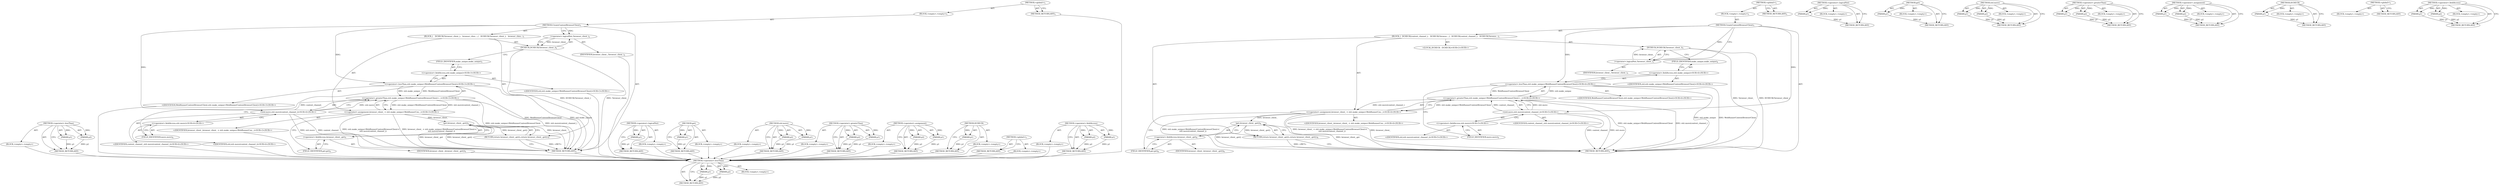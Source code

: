 digraph "&lt;operator&gt;.fieldAccess" {
vulnerable_64 [label=<(METHOD,&lt;operator&gt;.lessThan)>];
vulnerable_65 [label=<(PARAM,p1)>];
vulnerable_66 [label=<(PARAM,p2)>];
vulnerable_67 [label=<(BLOCK,&lt;empty&gt;,&lt;empty&gt;)>];
vulnerable_68 [label=<(METHOD_RETURN,ANY)>];
vulnerable_6 [label=<(METHOD,&lt;global&gt;)<SUB>1</SUB>>];
vulnerable_7 [label=<(BLOCK,&lt;empty&gt;,&lt;empty&gt;)<SUB>1</SUB>>];
vulnerable_8 [label=<(METHOD,CreateContentBrowserClient)<SUB>1</SUB>>];
vulnerable_9 [label=<(BLOCK,{
   DCHECK(!browser_client_);
   browser_clien...,{
   DCHECK(!browser_client_);
   browser_clien...)<SUB>1</SUB>>];
vulnerable_10 [label=<(DCHECK,DCHECK(!browser_client_))<SUB>2</SUB>>];
vulnerable_11 [label=<(&lt;operator&gt;.logicalNot,!browser_client_)<SUB>2</SUB>>];
vulnerable_12 [label=<(IDENTIFIER,browser_client_,!browser_client_)<SUB>2</SUB>>];
vulnerable_13 [label="<(&lt;operator&gt;.assignment,browser_client_ = std::make_unique&lt;WebRunnerCon...)<SUB>3</SUB>>"];
vulnerable_14 [label="<(IDENTIFIER,browser_client_,browser_client_ = std::make_unique&lt;WebRunnerCon...)<SUB>3</SUB>>"];
vulnerable_15 [label="<(&lt;operator&gt;.greaterThan,std::make_unique&lt;WebRunnerContentBrowserClient&gt;...)<SUB>3</SUB>>"];
vulnerable_16 [label="<(&lt;operator&gt;.lessThan,std::make_unique&lt;WebRunnerContentBrowserClient)<SUB>3</SUB>>"];
vulnerable_17 [label="<(&lt;operator&gt;.fieldAccess,std::make_unique)<SUB>3</SUB>>"];
vulnerable_18 [label="<(IDENTIFIER,std,std::make_unique&lt;WebRunnerContentBrowserClient)<SUB>3</SUB>>"];
vulnerable_19 [label=<(FIELD_IDENTIFIER,make_unique,make_unique)<SUB>3</SUB>>];
vulnerable_20 [label="<(IDENTIFIER,WebRunnerContentBrowserClient,std::make_unique&lt;WebRunnerContentBrowserClient)<SUB>3</SUB>>"];
vulnerable_21 [label="<(std.move,std::move(context_channel_))<SUB>4</SUB>>"];
vulnerable_22 [label="<(&lt;operator&gt;.fieldAccess,std::move)<SUB>4</SUB>>"];
vulnerable_23 [label="<(IDENTIFIER,std,std::move(context_channel_))<SUB>4</SUB>>"];
vulnerable_24 [label=<(FIELD_IDENTIFIER,move,move)<SUB>4</SUB>>];
vulnerable_25 [label="<(IDENTIFIER,context_channel_,std::move(context_channel_))<SUB>4</SUB>>"];
vulnerable_26 [label=<(RETURN,return browser_client_.get();,return browser_client_.get();)<SUB>5</SUB>>];
vulnerable_27 [label=<(get,browser_client_.get())<SUB>5</SUB>>];
vulnerable_28 [label=<(&lt;operator&gt;.fieldAccess,browser_client_.get)<SUB>5</SUB>>];
vulnerable_29 [label=<(IDENTIFIER,browser_client_,browser_client_.get())<SUB>5</SUB>>];
vulnerable_30 [label=<(FIELD_IDENTIFIER,get,get)<SUB>5</SUB>>];
vulnerable_31 [label=<(METHOD_RETURN,ANY)<SUB>1</SUB>>];
vulnerable_33 [label=<(METHOD_RETURN,ANY)<SUB>1</SUB>>];
vulnerable_50 [label=<(METHOD,&lt;operator&gt;.logicalNot)>];
vulnerable_51 [label=<(PARAM,p1)>];
vulnerable_52 [label=<(BLOCK,&lt;empty&gt;,&lt;empty&gt;)>];
vulnerable_53 [label=<(METHOD_RETURN,ANY)>];
vulnerable_79 [label=<(METHOD,get)>];
vulnerable_80 [label=<(PARAM,p1)>];
vulnerable_81 [label=<(BLOCK,&lt;empty&gt;,&lt;empty&gt;)>];
vulnerable_82 [label=<(METHOD_RETURN,ANY)>];
vulnerable_74 [label=<(METHOD,std.move)>];
vulnerable_75 [label=<(PARAM,p1)>];
vulnerable_76 [label=<(PARAM,p2)>];
vulnerable_77 [label=<(BLOCK,&lt;empty&gt;,&lt;empty&gt;)>];
vulnerable_78 [label=<(METHOD_RETURN,ANY)>];
vulnerable_59 [label=<(METHOD,&lt;operator&gt;.greaterThan)>];
vulnerable_60 [label=<(PARAM,p1)>];
vulnerable_61 [label=<(PARAM,p2)>];
vulnerable_62 [label=<(BLOCK,&lt;empty&gt;,&lt;empty&gt;)>];
vulnerable_63 [label=<(METHOD_RETURN,ANY)>];
vulnerable_54 [label=<(METHOD,&lt;operator&gt;.assignment)>];
vulnerable_55 [label=<(PARAM,p1)>];
vulnerable_56 [label=<(PARAM,p2)>];
vulnerable_57 [label=<(BLOCK,&lt;empty&gt;,&lt;empty&gt;)>];
vulnerable_58 [label=<(METHOD_RETURN,ANY)>];
vulnerable_46 [label=<(METHOD,DCHECK)>];
vulnerable_47 [label=<(PARAM,p1)>];
vulnerable_48 [label=<(BLOCK,&lt;empty&gt;,&lt;empty&gt;)>];
vulnerable_49 [label=<(METHOD_RETURN,ANY)>];
vulnerable_40 [label=<(METHOD,&lt;global&gt;)<SUB>1</SUB>>];
vulnerable_41 [label=<(BLOCK,&lt;empty&gt;,&lt;empty&gt;)>];
vulnerable_42 [label=<(METHOD_RETURN,ANY)>];
vulnerable_69 [label=<(METHOD,&lt;operator&gt;.fieldAccess)>];
vulnerable_70 [label=<(PARAM,p1)>];
vulnerable_71 [label=<(PARAM,p2)>];
vulnerable_72 [label=<(BLOCK,&lt;empty&gt;,&lt;empty&gt;)>];
vulnerable_73 [label=<(METHOD_RETURN,ANY)>];
fixed_67 [label=<(METHOD,&lt;operator&gt;.lessThan)>];
fixed_68 [label=<(PARAM,p1)>];
fixed_69 [label=<(PARAM,p2)>];
fixed_70 [label=<(BLOCK,&lt;empty&gt;,&lt;empty&gt;)>];
fixed_71 [label=<(METHOD_RETURN,ANY)>];
fixed_6 [label=<(METHOD,&lt;global&gt;)<SUB>1</SUB>>];
fixed_7 [label=<(BLOCK,&lt;empty&gt;,&lt;empty&gt;)<SUB>1</SUB>>];
fixed_8 [label=<(METHOD,CreateContentBrowserClient)<SUB>1</SUB>>];
fixed_9 [label=<(BLOCK,{
  DCHECK(context_channel_);
   DCHECK(!browse...,{
  DCHECK(context_channel_);
   DCHECK(!browse...)<SUB>1</SUB>>];
fixed_10 [label="<(LOCAL,DCHECK : DCHECK)<SUB>2</SUB>>"];
fixed_11 [label=<(DCHECK,DCHECK(!browser_client_))<SUB>3</SUB>>];
fixed_12 [label=<(&lt;operator&gt;.logicalNot,!browser_client_)<SUB>3</SUB>>];
fixed_13 [label=<(IDENTIFIER,browser_client_,!browser_client_)<SUB>3</SUB>>];
fixed_14 [label="<(&lt;operator&gt;.assignment,browser_client_ = std::make_unique&lt;WebRunnerCon...)<SUB>4</SUB>>"];
fixed_15 [label="<(IDENTIFIER,browser_client_,browser_client_ = std::make_unique&lt;WebRunnerCon...)<SUB>4</SUB>>"];
fixed_16 [label="<(&lt;operator&gt;.greaterThan,std::make_unique&lt;WebRunnerContentBrowserClient&gt;...)<SUB>4</SUB>>"];
fixed_17 [label="<(&lt;operator&gt;.lessThan,std::make_unique&lt;WebRunnerContentBrowserClient)<SUB>4</SUB>>"];
fixed_18 [label="<(&lt;operator&gt;.fieldAccess,std::make_unique)<SUB>4</SUB>>"];
fixed_19 [label="<(IDENTIFIER,std,std::make_unique&lt;WebRunnerContentBrowserClient)<SUB>4</SUB>>"];
fixed_20 [label=<(FIELD_IDENTIFIER,make_unique,make_unique)<SUB>4</SUB>>];
fixed_21 [label="<(IDENTIFIER,WebRunnerContentBrowserClient,std::make_unique&lt;WebRunnerContentBrowserClient)<SUB>4</SUB>>"];
fixed_22 [label="<(std.move,std::move(context_channel_))<SUB>5</SUB>>"];
fixed_23 [label="<(&lt;operator&gt;.fieldAccess,std::move)<SUB>5</SUB>>"];
fixed_24 [label="<(IDENTIFIER,std,std::move(context_channel_))<SUB>5</SUB>>"];
fixed_25 [label=<(FIELD_IDENTIFIER,move,move)<SUB>5</SUB>>];
fixed_26 [label="<(IDENTIFIER,context_channel_,std::move(context_channel_))<SUB>5</SUB>>"];
fixed_27 [label=<(RETURN,return browser_client_.get();,return browser_client_.get();)<SUB>6</SUB>>];
fixed_28 [label=<(get,browser_client_.get())<SUB>6</SUB>>];
fixed_29 [label=<(&lt;operator&gt;.fieldAccess,browser_client_.get)<SUB>6</SUB>>];
fixed_30 [label=<(IDENTIFIER,browser_client_,browser_client_.get())<SUB>6</SUB>>];
fixed_31 [label=<(FIELD_IDENTIFIER,get,get)<SUB>6</SUB>>];
fixed_32 [label=<(METHOD_RETURN,ANY)<SUB>1</SUB>>];
fixed_34 [label=<(METHOD_RETURN,ANY)<SUB>1</SUB>>];
fixed_53 [label=<(METHOD,&lt;operator&gt;.logicalNot)>];
fixed_54 [label=<(PARAM,p1)>];
fixed_55 [label=<(BLOCK,&lt;empty&gt;,&lt;empty&gt;)>];
fixed_56 [label=<(METHOD_RETURN,ANY)>];
fixed_82 [label=<(METHOD,get)>];
fixed_83 [label=<(PARAM,p1)>];
fixed_84 [label=<(BLOCK,&lt;empty&gt;,&lt;empty&gt;)>];
fixed_85 [label=<(METHOD_RETURN,ANY)>];
fixed_77 [label=<(METHOD,std.move)>];
fixed_78 [label=<(PARAM,p1)>];
fixed_79 [label=<(PARAM,p2)>];
fixed_80 [label=<(BLOCK,&lt;empty&gt;,&lt;empty&gt;)>];
fixed_81 [label=<(METHOD_RETURN,ANY)>];
fixed_62 [label=<(METHOD,&lt;operator&gt;.greaterThan)>];
fixed_63 [label=<(PARAM,p1)>];
fixed_64 [label=<(PARAM,p2)>];
fixed_65 [label=<(BLOCK,&lt;empty&gt;,&lt;empty&gt;)>];
fixed_66 [label=<(METHOD_RETURN,ANY)>];
fixed_57 [label=<(METHOD,&lt;operator&gt;.assignment)>];
fixed_58 [label=<(PARAM,p1)>];
fixed_59 [label=<(PARAM,p2)>];
fixed_60 [label=<(BLOCK,&lt;empty&gt;,&lt;empty&gt;)>];
fixed_61 [label=<(METHOD_RETURN,ANY)>];
fixed_49 [label=<(METHOD,DCHECK)>];
fixed_50 [label=<(PARAM,p1)>];
fixed_51 [label=<(BLOCK,&lt;empty&gt;,&lt;empty&gt;)>];
fixed_52 [label=<(METHOD_RETURN,ANY)>];
fixed_43 [label=<(METHOD,&lt;global&gt;)<SUB>1</SUB>>];
fixed_44 [label=<(BLOCK,&lt;empty&gt;,&lt;empty&gt;)>];
fixed_45 [label=<(METHOD_RETURN,ANY)>];
fixed_72 [label=<(METHOD,&lt;operator&gt;.fieldAccess)>];
fixed_73 [label=<(PARAM,p1)>];
fixed_74 [label=<(PARAM,p2)>];
fixed_75 [label=<(BLOCK,&lt;empty&gt;,&lt;empty&gt;)>];
fixed_76 [label=<(METHOD_RETURN,ANY)>];
vulnerable_64 -> vulnerable_65  [key=0, label="AST: "];
vulnerable_64 -> vulnerable_65  [key=1, label="DDG: "];
vulnerable_64 -> vulnerable_67  [key=0, label="AST: "];
vulnerable_64 -> vulnerable_66  [key=0, label="AST: "];
vulnerable_64 -> vulnerable_66  [key=1, label="DDG: "];
vulnerable_64 -> vulnerable_68  [key=0, label="AST: "];
vulnerable_64 -> vulnerable_68  [key=1, label="CFG: "];
vulnerable_65 -> vulnerable_68  [key=0, label="DDG: p1"];
vulnerable_66 -> vulnerable_68  [key=0, label="DDG: p2"];
vulnerable_67 -> fixed_67  [key=0];
vulnerable_68 -> fixed_67  [key=0];
vulnerable_6 -> vulnerable_7  [key=0, label="AST: "];
vulnerable_6 -> vulnerable_33  [key=0, label="AST: "];
vulnerable_6 -> vulnerable_33  [key=1, label="CFG: "];
vulnerable_7 -> vulnerable_8  [key=0, label="AST: "];
vulnerable_8 -> vulnerable_9  [key=0, label="AST: "];
vulnerable_8 -> vulnerable_31  [key=0, label="AST: "];
vulnerable_8 -> vulnerable_11  [key=0, label="CFG: "];
vulnerable_8 -> vulnerable_11  [key=1, label="DDG: "];
vulnerable_8 -> vulnerable_16  [key=0, label="DDG: "];
vulnerable_8 -> vulnerable_21  [key=0, label="DDG: "];
vulnerable_9 -> vulnerable_10  [key=0, label="AST: "];
vulnerable_9 -> vulnerable_13  [key=0, label="AST: "];
vulnerable_9 -> vulnerable_26  [key=0, label="AST: "];
vulnerable_10 -> vulnerable_11  [key=0, label="AST: "];
vulnerable_10 -> vulnerable_19  [key=0, label="CFG: "];
vulnerable_10 -> vulnerable_31  [key=0, label="DDG: !browser_client_"];
vulnerable_10 -> vulnerable_31  [key=1, label="DDG: DCHECK(!browser_client_)"];
vulnerable_11 -> vulnerable_12  [key=0, label="AST: "];
vulnerable_11 -> vulnerable_10  [key=0, label="CFG: "];
vulnerable_11 -> vulnerable_10  [key=1, label="DDG: browser_client_"];
vulnerable_12 -> fixed_67  [key=0];
vulnerable_13 -> vulnerable_14  [key=0, label="AST: "];
vulnerable_13 -> vulnerable_15  [key=0, label="AST: "];
vulnerable_13 -> vulnerable_30  [key=0, label="CFG: "];
vulnerable_13 -> vulnerable_31  [key=0, label="DDG: browser_client_"];
vulnerable_13 -> vulnerable_31  [key=1, label="DDG: std::make_unique&lt;WebRunnerContentBrowserClient&gt;(
       std::move(context_channel_))"];
vulnerable_13 -> vulnerable_31  [key=2, label="DDG: browser_client_ = std::make_unique&lt;WebRunnerContentBrowserClient&gt;(
       std::move(context_channel_))"];
vulnerable_13 -> vulnerable_27  [key=0, label="DDG: browser_client_"];
vulnerable_14 -> fixed_67  [key=0];
vulnerable_15 -> vulnerable_16  [key=0, label="AST: "];
vulnerable_15 -> vulnerable_21  [key=0, label="AST: "];
vulnerable_15 -> vulnerable_13  [key=0, label="CFG: "];
vulnerable_15 -> vulnerable_13  [key=1, label="DDG: std::make_unique&lt;WebRunnerContentBrowserClient"];
vulnerable_15 -> vulnerable_13  [key=2, label="DDG: std::move(context_channel_)"];
vulnerable_15 -> vulnerable_31  [key=0, label="DDG: std::make_unique&lt;WebRunnerContentBrowserClient"];
vulnerable_15 -> vulnerable_31  [key=1, label="DDG: std::move(context_channel_)"];
vulnerable_16 -> vulnerable_17  [key=0, label="AST: "];
vulnerable_16 -> vulnerable_20  [key=0, label="AST: "];
vulnerable_16 -> vulnerable_24  [key=0, label="CFG: "];
vulnerable_16 -> vulnerable_31  [key=0, label="DDG: std::make_unique"];
vulnerable_16 -> vulnerable_31  [key=1, label="DDG: WebRunnerContentBrowserClient"];
vulnerable_16 -> vulnerable_15  [key=0, label="DDG: std::make_unique"];
vulnerable_16 -> vulnerable_15  [key=1, label="DDG: WebRunnerContentBrowserClient"];
vulnerable_17 -> vulnerable_18  [key=0, label="AST: "];
vulnerable_17 -> vulnerable_19  [key=0, label="AST: "];
vulnerable_17 -> vulnerable_16  [key=0, label="CFG: "];
vulnerable_18 -> fixed_67  [key=0];
vulnerable_19 -> vulnerable_17  [key=0, label="CFG: "];
vulnerable_20 -> fixed_67  [key=0];
vulnerable_21 -> vulnerable_22  [key=0, label="AST: "];
vulnerable_21 -> vulnerable_25  [key=0, label="AST: "];
vulnerable_21 -> vulnerable_15  [key=0, label="CFG: "];
vulnerable_21 -> vulnerable_15  [key=1, label="DDG: std::move"];
vulnerable_21 -> vulnerable_15  [key=2, label="DDG: context_channel_"];
vulnerable_21 -> vulnerable_31  [key=0, label="DDG: std::move"];
vulnerable_21 -> vulnerable_31  [key=1, label="DDG: context_channel_"];
vulnerable_22 -> vulnerable_23  [key=0, label="AST: "];
vulnerable_22 -> vulnerable_24  [key=0, label="AST: "];
vulnerable_22 -> vulnerable_21  [key=0, label="CFG: "];
vulnerable_23 -> fixed_67  [key=0];
vulnerable_24 -> vulnerable_22  [key=0, label="CFG: "];
vulnerable_25 -> fixed_67  [key=0];
vulnerable_26 -> vulnerable_27  [key=0, label="AST: "];
vulnerable_26 -> vulnerable_31  [key=0, label="CFG: "];
vulnerable_26 -> vulnerable_31  [key=1, label="DDG: &lt;RET&gt;"];
vulnerable_27 -> vulnerable_28  [key=0, label="AST: "];
vulnerable_27 -> vulnerable_26  [key=0, label="CFG: "];
vulnerable_27 -> vulnerable_26  [key=1, label="DDG: browser_client_.get()"];
vulnerable_27 -> vulnerable_31  [key=0, label="DDG: browser_client_.get"];
vulnerable_27 -> vulnerable_31  [key=1, label="DDG: browser_client_.get()"];
vulnerable_28 -> vulnerable_29  [key=0, label="AST: "];
vulnerable_28 -> vulnerable_30  [key=0, label="AST: "];
vulnerable_28 -> vulnerable_27  [key=0, label="CFG: "];
vulnerable_29 -> fixed_67  [key=0];
vulnerable_30 -> vulnerable_28  [key=0, label="CFG: "];
vulnerable_31 -> fixed_67  [key=0];
vulnerable_33 -> fixed_67  [key=0];
vulnerable_50 -> vulnerable_51  [key=0, label="AST: "];
vulnerable_50 -> vulnerable_51  [key=1, label="DDG: "];
vulnerable_50 -> vulnerable_52  [key=0, label="AST: "];
vulnerable_50 -> vulnerable_53  [key=0, label="AST: "];
vulnerable_50 -> vulnerable_53  [key=1, label="CFG: "];
vulnerable_51 -> vulnerable_53  [key=0, label="DDG: p1"];
vulnerable_52 -> fixed_67  [key=0];
vulnerable_53 -> fixed_67  [key=0];
vulnerable_79 -> vulnerable_80  [key=0, label="AST: "];
vulnerable_79 -> vulnerable_80  [key=1, label="DDG: "];
vulnerable_79 -> vulnerable_81  [key=0, label="AST: "];
vulnerable_79 -> vulnerable_82  [key=0, label="AST: "];
vulnerable_79 -> vulnerable_82  [key=1, label="CFG: "];
vulnerable_80 -> vulnerable_82  [key=0, label="DDG: p1"];
vulnerable_81 -> fixed_67  [key=0];
vulnerable_82 -> fixed_67  [key=0];
vulnerable_74 -> vulnerable_75  [key=0, label="AST: "];
vulnerable_74 -> vulnerable_75  [key=1, label="DDG: "];
vulnerable_74 -> vulnerable_77  [key=0, label="AST: "];
vulnerable_74 -> vulnerable_76  [key=0, label="AST: "];
vulnerable_74 -> vulnerable_76  [key=1, label="DDG: "];
vulnerable_74 -> vulnerable_78  [key=0, label="AST: "];
vulnerable_74 -> vulnerable_78  [key=1, label="CFG: "];
vulnerable_75 -> vulnerable_78  [key=0, label="DDG: p1"];
vulnerable_76 -> vulnerable_78  [key=0, label="DDG: p2"];
vulnerable_77 -> fixed_67  [key=0];
vulnerable_78 -> fixed_67  [key=0];
vulnerable_59 -> vulnerable_60  [key=0, label="AST: "];
vulnerable_59 -> vulnerable_60  [key=1, label="DDG: "];
vulnerable_59 -> vulnerable_62  [key=0, label="AST: "];
vulnerable_59 -> vulnerable_61  [key=0, label="AST: "];
vulnerable_59 -> vulnerable_61  [key=1, label="DDG: "];
vulnerable_59 -> vulnerable_63  [key=0, label="AST: "];
vulnerable_59 -> vulnerable_63  [key=1, label="CFG: "];
vulnerable_60 -> vulnerable_63  [key=0, label="DDG: p1"];
vulnerable_61 -> vulnerable_63  [key=0, label="DDG: p2"];
vulnerable_62 -> fixed_67  [key=0];
vulnerable_63 -> fixed_67  [key=0];
vulnerable_54 -> vulnerable_55  [key=0, label="AST: "];
vulnerable_54 -> vulnerable_55  [key=1, label="DDG: "];
vulnerable_54 -> vulnerable_57  [key=0, label="AST: "];
vulnerable_54 -> vulnerable_56  [key=0, label="AST: "];
vulnerable_54 -> vulnerable_56  [key=1, label="DDG: "];
vulnerable_54 -> vulnerable_58  [key=0, label="AST: "];
vulnerable_54 -> vulnerable_58  [key=1, label="CFG: "];
vulnerable_55 -> vulnerable_58  [key=0, label="DDG: p1"];
vulnerable_56 -> vulnerable_58  [key=0, label="DDG: p2"];
vulnerable_57 -> fixed_67  [key=0];
vulnerable_58 -> fixed_67  [key=0];
vulnerable_46 -> vulnerable_47  [key=0, label="AST: "];
vulnerable_46 -> vulnerable_47  [key=1, label="DDG: "];
vulnerable_46 -> vulnerable_48  [key=0, label="AST: "];
vulnerable_46 -> vulnerable_49  [key=0, label="AST: "];
vulnerable_46 -> vulnerable_49  [key=1, label="CFG: "];
vulnerable_47 -> vulnerable_49  [key=0, label="DDG: p1"];
vulnerable_48 -> fixed_67  [key=0];
vulnerable_49 -> fixed_67  [key=0];
vulnerable_40 -> vulnerable_41  [key=0, label="AST: "];
vulnerable_40 -> vulnerable_42  [key=0, label="AST: "];
vulnerable_40 -> vulnerable_42  [key=1, label="CFG: "];
vulnerable_41 -> fixed_67  [key=0];
vulnerable_42 -> fixed_67  [key=0];
vulnerable_69 -> vulnerable_70  [key=0, label="AST: "];
vulnerable_69 -> vulnerable_70  [key=1, label="DDG: "];
vulnerable_69 -> vulnerable_72  [key=0, label="AST: "];
vulnerable_69 -> vulnerable_71  [key=0, label="AST: "];
vulnerable_69 -> vulnerable_71  [key=1, label="DDG: "];
vulnerable_69 -> vulnerable_73  [key=0, label="AST: "];
vulnerable_69 -> vulnerable_73  [key=1, label="CFG: "];
vulnerable_70 -> vulnerable_73  [key=0, label="DDG: p1"];
vulnerable_71 -> vulnerable_73  [key=0, label="DDG: p2"];
vulnerable_72 -> fixed_67  [key=0];
vulnerable_73 -> fixed_67  [key=0];
fixed_67 -> fixed_68  [key=0, label="AST: "];
fixed_67 -> fixed_68  [key=1, label="DDG: "];
fixed_67 -> fixed_70  [key=0, label="AST: "];
fixed_67 -> fixed_69  [key=0, label="AST: "];
fixed_67 -> fixed_69  [key=1, label="DDG: "];
fixed_67 -> fixed_71  [key=0, label="AST: "];
fixed_67 -> fixed_71  [key=1, label="CFG: "];
fixed_68 -> fixed_71  [key=0, label="DDG: p1"];
fixed_69 -> fixed_71  [key=0, label="DDG: p2"];
fixed_6 -> fixed_7  [key=0, label="AST: "];
fixed_6 -> fixed_34  [key=0, label="AST: "];
fixed_6 -> fixed_34  [key=1, label="CFG: "];
fixed_7 -> fixed_8  [key=0, label="AST: "];
fixed_8 -> fixed_9  [key=0, label="AST: "];
fixed_8 -> fixed_32  [key=0, label="AST: "];
fixed_8 -> fixed_12  [key=0, label="CFG: "];
fixed_8 -> fixed_12  [key=1, label="DDG: "];
fixed_8 -> fixed_17  [key=0, label="DDG: "];
fixed_8 -> fixed_22  [key=0, label="DDG: "];
fixed_9 -> fixed_10  [key=0, label="AST: "];
fixed_9 -> fixed_11  [key=0, label="AST: "];
fixed_9 -> fixed_14  [key=0, label="AST: "];
fixed_9 -> fixed_27  [key=0, label="AST: "];
fixed_11 -> fixed_12  [key=0, label="AST: "];
fixed_11 -> fixed_20  [key=0, label="CFG: "];
fixed_11 -> fixed_32  [key=0, label="DDG: !browser_client_"];
fixed_11 -> fixed_32  [key=1, label="DDG: DCHECK(!browser_client_)"];
fixed_12 -> fixed_13  [key=0, label="AST: "];
fixed_12 -> fixed_11  [key=0, label="CFG: "];
fixed_12 -> fixed_11  [key=1, label="DDG: browser_client_"];
fixed_14 -> fixed_15  [key=0, label="AST: "];
fixed_14 -> fixed_16  [key=0, label="AST: "];
fixed_14 -> fixed_31  [key=0, label="CFG: "];
fixed_14 -> fixed_32  [key=0, label="DDG: browser_client_"];
fixed_14 -> fixed_32  [key=1, label="DDG: std::make_unique&lt;WebRunnerContentBrowserClient&gt;(
       std::move(context_channel_))"];
fixed_14 -> fixed_32  [key=2, label="DDG: browser_client_ = std::make_unique&lt;WebRunnerContentBrowserClient&gt;(
       std::move(context_channel_))"];
fixed_14 -> fixed_28  [key=0, label="DDG: browser_client_"];
fixed_16 -> fixed_17  [key=0, label="AST: "];
fixed_16 -> fixed_22  [key=0, label="AST: "];
fixed_16 -> fixed_14  [key=0, label="CFG: "];
fixed_16 -> fixed_14  [key=1, label="DDG: std::make_unique&lt;WebRunnerContentBrowserClient"];
fixed_16 -> fixed_14  [key=2, label="DDG: std::move(context_channel_)"];
fixed_16 -> fixed_32  [key=0, label="DDG: std::make_unique&lt;WebRunnerContentBrowserClient"];
fixed_16 -> fixed_32  [key=1, label="DDG: std::move(context_channel_)"];
fixed_17 -> fixed_18  [key=0, label="AST: "];
fixed_17 -> fixed_21  [key=0, label="AST: "];
fixed_17 -> fixed_25  [key=0, label="CFG: "];
fixed_17 -> fixed_32  [key=0, label="DDG: std::make_unique"];
fixed_17 -> fixed_32  [key=1, label="DDG: WebRunnerContentBrowserClient"];
fixed_17 -> fixed_16  [key=0, label="DDG: std::make_unique"];
fixed_17 -> fixed_16  [key=1, label="DDG: WebRunnerContentBrowserClient"];
fixed_18 -> fixed_19  [key=0, label="AST: "];
fixed_18 -> fixed_20  [key=0, label="AST: "];
fixed_18 -> fixed_17  [key=0, label="CFG: "];
fixed_20 -> fixed_18  [key=0, label="CFG: "];
fixed_22 -> fixed_23  [key=0, label="AST: "];
fixed_22 -> fixed_26  [key=0, label="AST: "];
fixed_22 -> fixed_16  [key=0, label="CFG: "];
fixed_22 -> fixed_16  [key=1, label="DDG: std::move"];
fixed_22 -> fixed_16  [key=2, label="DDG: context_channel_"];
fixed_22 -> fixed_32  [key=0, label="DDG: std::move"];
fixed_22 -> fixed_32  [key=1, label="DDG: context_channel_"];
fixed_23 -> fixed_24  [key=0, label="AST: "];
fixed_23 -> fixed_25  [key=0, label="AST: "];
fixed_23 -> fixed_22  [key=0, label="CFG: "];
fixed_25 -> fixed_23  [key=0, label="CFG: "];
fixed_27 -> fixed_28  [key=0, label="AST: "];
fixed_27 -> fixed_32  [key=0, label="CFG: "];
fixed_27 -> fixed_32  [key=1, label="DDG: &lt;RET&gt;"];
fixed_28 -> fixed_29  [key=0, label="AST: "];
fixed_28 -> fixed_27  [key=0, label="CFG: "];
fixed_28 -> fixed_27  [key=1, label="DDG: browser_client_.get()"];
fixed_28 -> fixed_32  [key=0, label="DDG: browser_client_.get"];
fixed_28 -> fixed_32  [key=1, label="DDG: browser_client_.get()"];
fixed_29 -> fixed_30  [key=0, label="AST: "];
fixed_29 -> fixed_31  [key=0, label="AST: "];
fixed_29 -> fixed_28  [key=0, label="CFG: "];
fixed_31 -> fixed_29  [key=0, label="CFG: "];
fixed_53 -> fixed_54  [key=0, label="AST: "];
fixed_53 -> fixed_54  [key=1, label="DDG: "];
fixed_53 -> fixed_55  [key=0, label="AST: "];
fixed_53 -> fixed_56  [key=0, label="AST: "];
fixed_53 -> fixed_56  [key=1, label="CFG: "];
fixed_54 -> fixed_56  [key=0, label="DDG: p1"];
fixed_82 -> fixed_83  [key=0, label="AST: "];
fixed_82 -> fixed_83  [key=1, label="DDG: "];
fixed_82 -> fixed_84  [key=0, label="AST: "];
fixed_82 -> fixed_85  [key=0, label="AST: "];
fixed_82 -> fixed_85  [key=1, label="CFG: "];
fixed_83 -> fixed_85  [key=0, label="DDG: p1"];
fixed_77 -> fixed_78  [key=0, label="AST: "];
fixed_77 -> fixed_78  [key=1, label="DDG: "];
fixed_77 -> fixed_80  [key=0, label="AST: "];
fixed_77 -> fixed_79  [key=0, label="AST: "];
fixed_77 -> fixed_79  [key=1, label="DDG: "];
fixed_77 -> fixed_81  [key=0, label="AST: "];
fixed_77 -> fixed_81  [key=1, label="CFG: "];
fixed_78 -> fixed_81  [key=0, label="DDG: p1"];
fixed_79 -> fixed_81  [key=0, label="DDG: p2"];
fixed_62 -> fixed_63  [key=0, label="AST: "];
fixed_62 -> fixed_63  [key=1, label="DDG: "];
fixed_62 -> fixed_65  [key=0, label="AST: "];
fixed_62 -> fixed_64  [key=0, label="AST: "];
fixed_62 -> fixed_64  [key=1, label="DDG: "];
fixed_62 -> fixed_66  [key=0, label="AST: "];
fixed_62 -> fixed_66  [key=1, label="CFG: "];
fixed_63 -> fixed_66  [key=0, label="DDG: p1"];
fixed_64 -> fixed_66  [key=0, label="DDG: p2"];
fixed_57 -> fixed_58  [key=0, label="AST: "];
fixed_57 -> fixed_58  [key=1, label="DDG: "];
fixed_57 -> fixed_60  [key=0, label="AST: "];
fixed_57 -> fixed_59  [key=0, label="AST: "];
fixed_57 -> fixed_59  [key=1, label="DDG: "];
fixed_57 -> fixed_61  [key=0, label="AST: "];
fixed_57 -> fixed_61  [key=1, label="CFG: "];
fixed_58 -> fixed_61  [key=0, label="DDG: p1"];
fixed_59 -> fixed_61  [key=0, label="DDG: p2"];
fixed_49 -> fixed_50  [key=0, label="AST: "];
fixed_49 -> fixed_50  [key=1, label="DDG: "];
fixed_49 -> fixed_51  [key=0, label="AST: "];
fixed_49 -> fixed_52  [key=0, label="AST: "];
fixed_49 -> fixed_52  [key=1, label="CFG: "];
fixed_50 -> fixed_52  [key=0, label="DDG: p1"];
fixed_43 -> fixed_44  [key=0, label="AST: "];
fixed_43 -> fixed_45  [key=0, label="AST: "];
fixed_43 -> fixed_45  [key=1, label="CFG: "];
fixed_72 -> fixed_73  [key=0, label="AST: "];
fixed_72 -> fixed_73  [key=1, label="DDG: "];
fixed_72 -> fixed_75  [key=0, label="AST: "];
fixed_72 -> fixed_74  [key=0, label="AST: "];
fixed_72 -> fixed_74  [key=1, label="DDG: "];
fixed_72 -> fixed_76  [key=0, label="AST: "];
fixed_72 -> fixed_76  [key=1, label="CFG: "];
fixed_73 -> fixed_76  [key=0, label="DDG: p1"];
fixed_74 -> fixed_76  [key=0, label="DDG: p2"];
}
